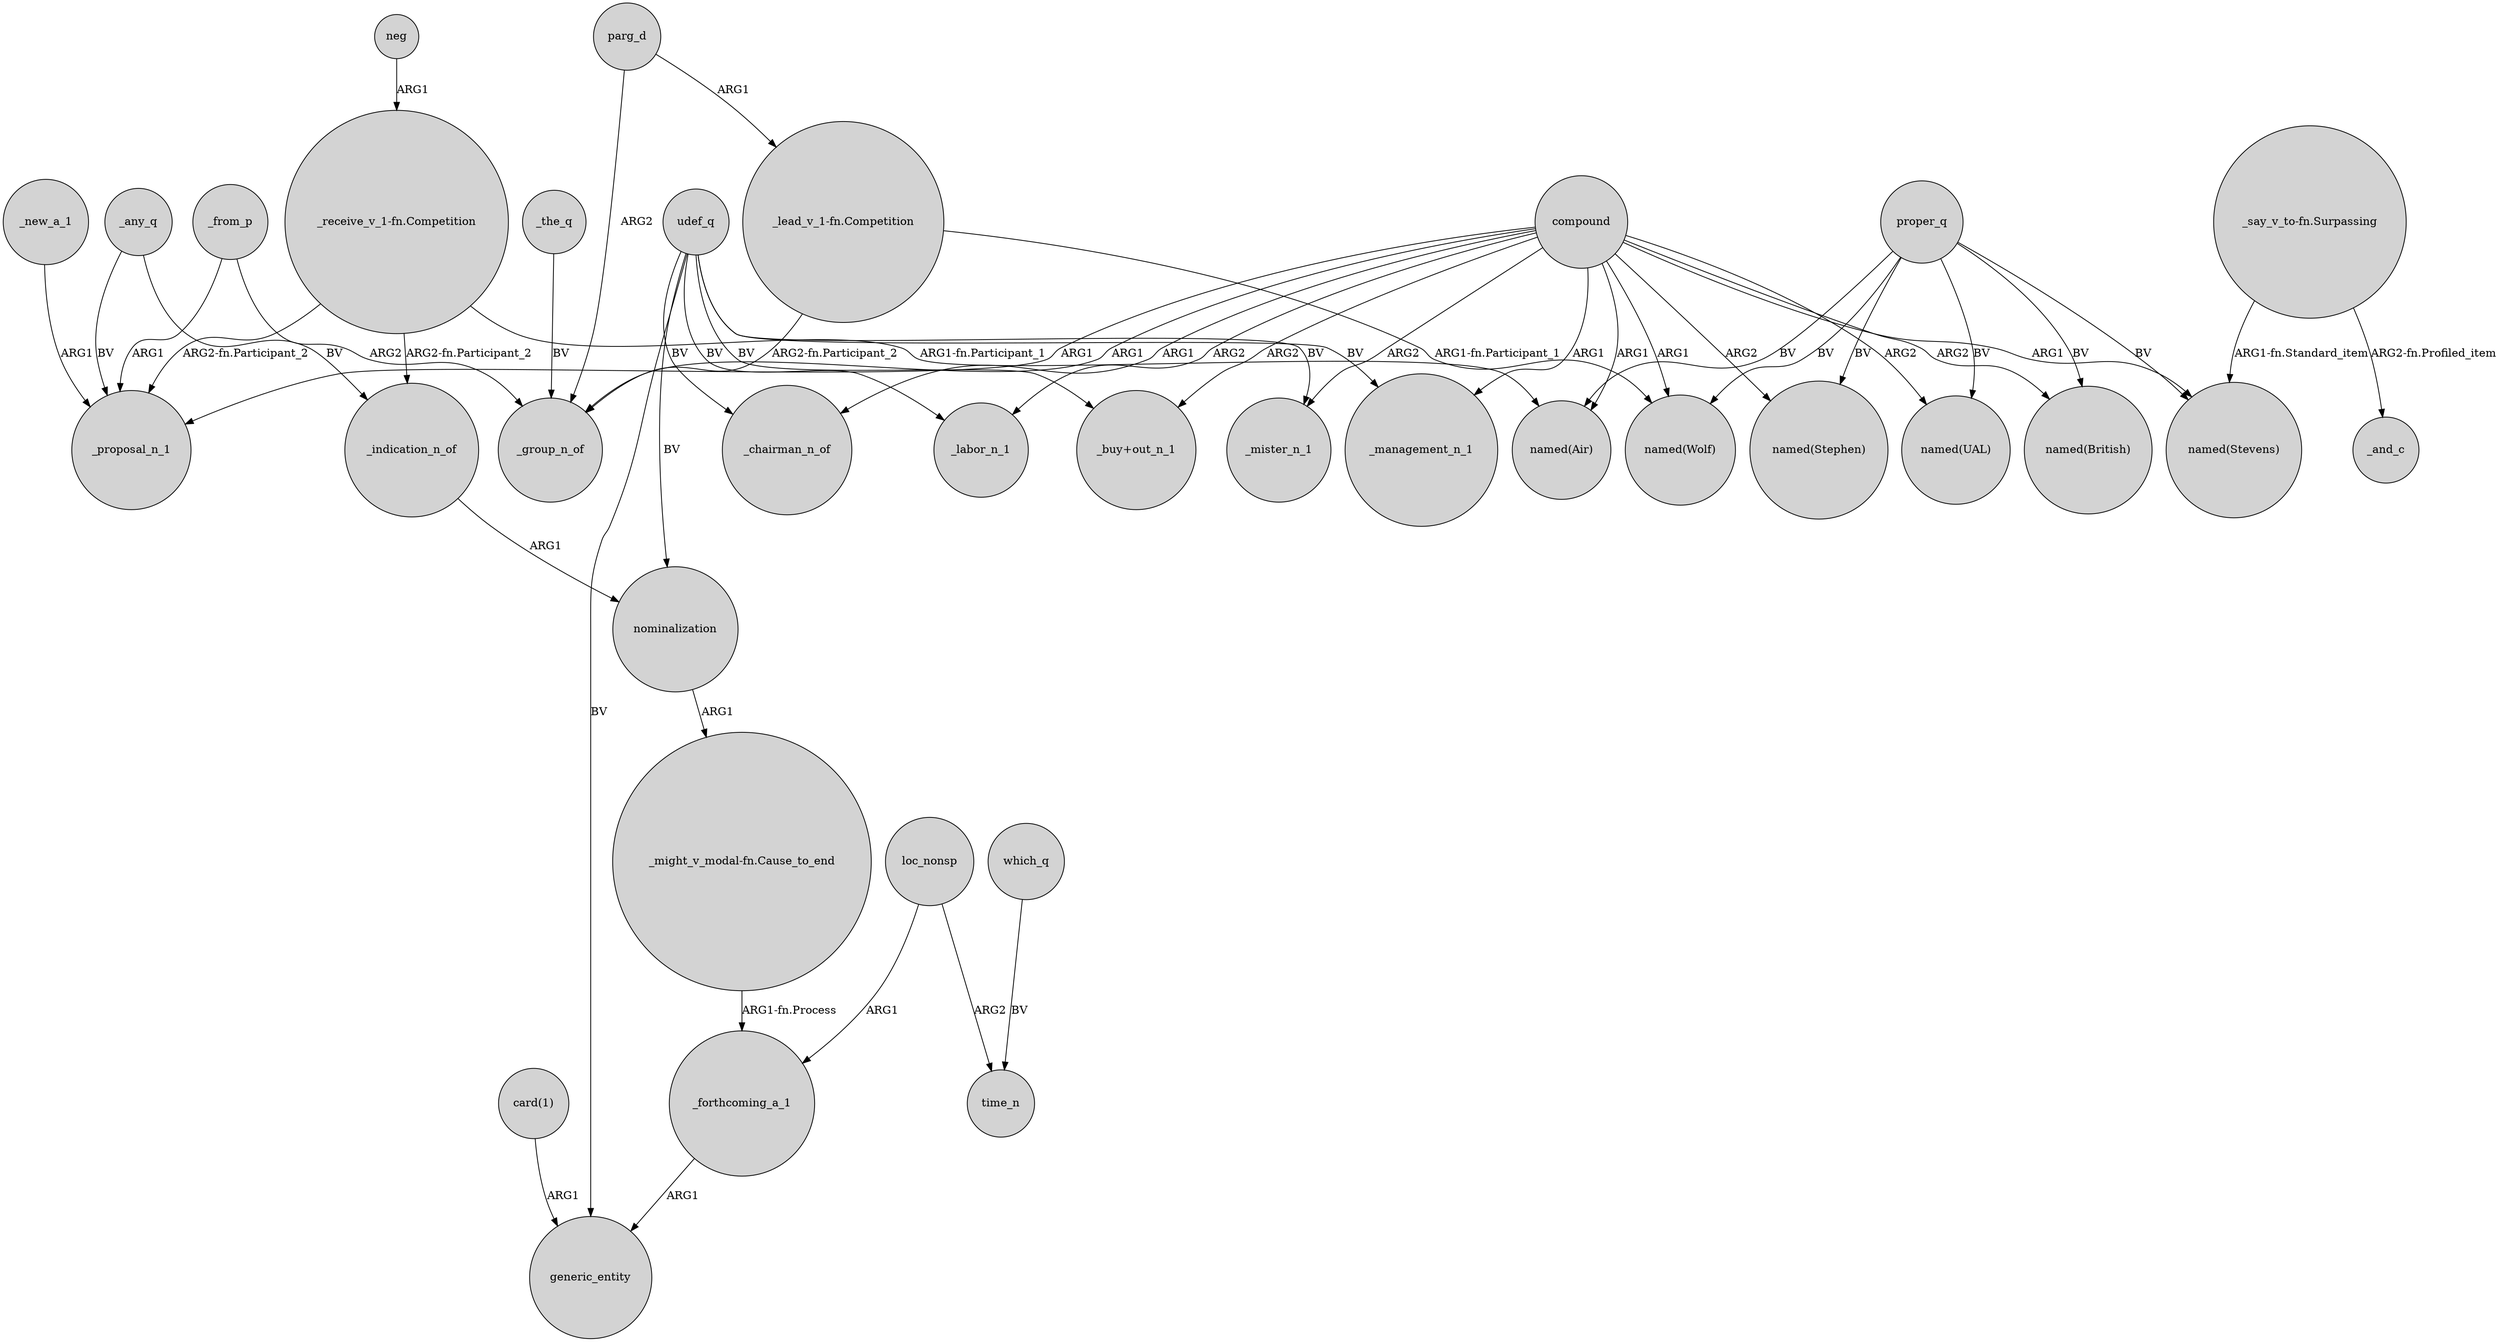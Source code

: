 digraph {
	node [shape=circle style=filled]
	proper_q -> "named(British)" [label=BV]
	_indication_n_of -> nominalization [label=ARG1]
	"card(1)" -> generic_entity [label=ARG1]
	compound -> _mister_n_1 [label=ARG2]
	compound -> "named(Air)" [label=ARG1]
	compound -> "named(Stephen)" [label=ARG2]
	compound -> _proposal_n_1 [label=ARG1]
	parg_d -> "_lead_v_1-fn.Competition" [label=ARG1]
	which_q -> time_n [label=BV]
	udef_q -> _chairman_n_of [label=BV]
	neg -> "_receive_v_1-fn.Competition" [label=ARG1]
	udef_q -> nominalization [label=BV]
	_from_p -> _proposal_n_1 [label=ARG1]
	compound -> "named(Wolf)" [label=ARG1]
	_any_q -> _indication_n_of [label=BV]
	"_receive_v_1-fn.Competition" -> _indication_n_of [label="ARG2-fn.Participant_2"]
	proper_q -> "named(Air)" [label=BV]
	"_receive_v_1-fn.Competition" -> _proposal_n_1 [label="ARG2-fn.Participant_2"]
	_forthcoming_a_1 -> generic_entity [label=ARG1]
	loc_nonsp -> _forthcoming_a_1 [label=ARG1]
	udef_q -> _mister_n_1 [label=BV]
	udef_q -> "_buy+out_n_1" [label=BV]
	parg_d -> _group_n_of [label=ARG2]
	compound -> _group_n_of [label=ARG1]
	udef_q -> generic_entity [label=BV]
	udef_q -> _management_n_1 [label=BV]
	proper_q -> "named(UAL)" [label=BV]
	_any_q -> _proposal_n_1 [label=BV]
	proper_q -> "named(Stephen)" [label=BV]
	proper_q -> "named(Stevens)" [label=BV]
	proper_q -> "named(Wolf)" [label=BV]
	compound -> _management_n_1 [label=ARG1]
	nominalization -> "_might_v_modal-fn.Cause_to_end" [label=ARG1]
	"_say_v_to-fn.Surpassing" -> "named(Stevens)" [label="ARG1-fn.Standard_item"]
	_the_q -> _group_n_of [label=BV]
	compound -> _chairman_n_of [label=ARG1]
	"_say_v_to-fn.Surpassing" -> _and_c [label="ARG2-fn.Profiled_item"]
	_new_a_1 -> _proposal_n_1 [label=ARG1]
	_from_p -> _group_n_of [label=ARG2]
	compound -> _labor_n_1 [label=ARG2]
	compound -> "_buy+out_n_1" [label=ARG2]
	compound -> "named(UAL)" [label=ARG2]
	udef_q -> _labor_n_1 [label=BV]
	compound -> "named(British)" [label=ARG2]
	"_lead_v_1-fn.Competition" -> _group_n_of [label="ARG2-fn.Participant_2"]
	loc_nonsp -> time_n [label=ARG2]
	"_receive_v_1-fn.Competition" -> "named(Air)" [label="ARG1-fn.Participant_1"]
	"_might_v_modal-fn.Cause_to_end" -> _forthcoming_a_1 [label="ARG1-fn.Process"]
	compound -> "named(Stevens)" [label=ARG1]
	"_lead_v_1-fn.Competition" -> "named(Wolf)" [label="ARG1-fn.Participant_1"]
}
